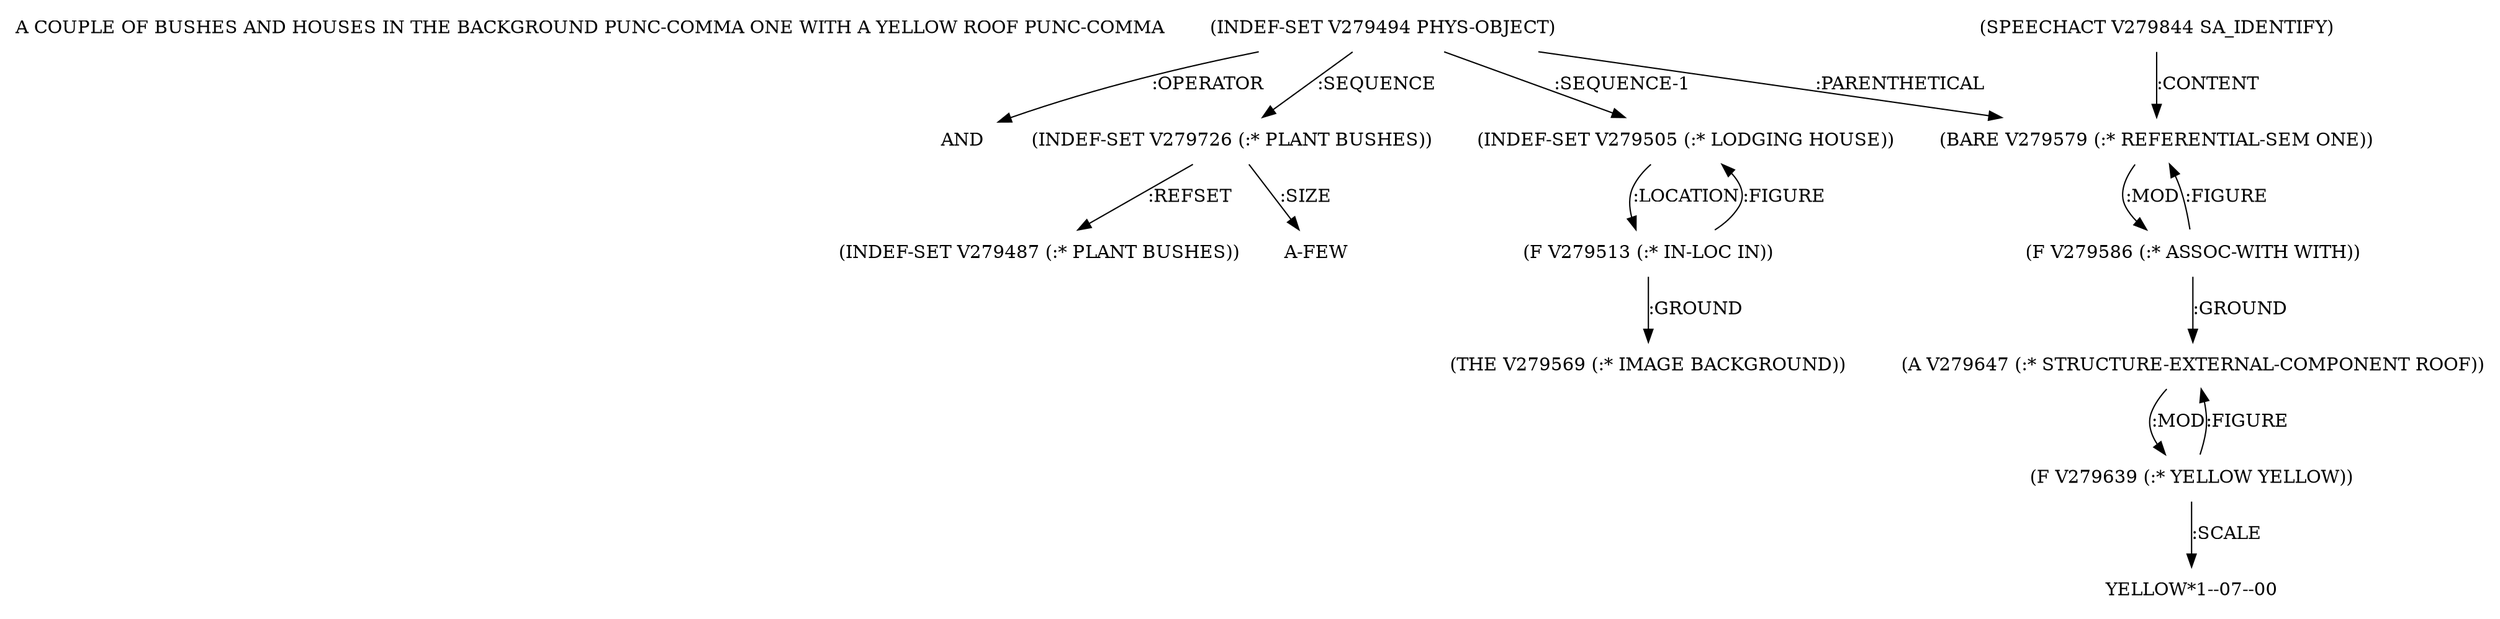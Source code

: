 digraph Terms {
  node [shape=none]
  "A COUPLE OF BUSHES AND HOUSES IN THE BACKGROUND PUNC-COMMA ONE WITH A YELLOW ROOF PUNC-COMMA"
  "V279494" [label="(INDEF-SET V279494 PHYS-OBJECT)"]
  "V279494" -> "V279579" [label=":PARENTHETICAL"]
  "V279494" -> "NT281527" [label=":OPERATOR"]
  "NT281527" [label="AND"]
  "V279494" -> "V279726" [label=":SEQUENCE"]
  "V279494" -> "V279505" [label=":SEQUENCE-1"]
  "V279726" [label="(INDEF-SET V279726 (:* PLANT BUSHES))"]
  "V279726" -> "V279487" [label=":REFSET"]
  "V279726" -> "NT281528" [label=":SIZE"]
  "NT281528" [label="A-FEW"]
  "V279487" [label="(INDEF-SET V279487 (:* PLANT BUSHES))"]
  "V279505" [label="(INDEF-SET V279505 (:* LODGING HOUSE))"]
  "V279505" -> "V279513" [label=":LOCATION"]
  "V279513" [label="(F V279513 (:* IN-LOC IN))"]
  "V279513" -> "V279569" [label=":GROUND"]
  "V279513" -> "V279505" [label=":FIGURE"]
  "V279569" [label="(THE V279569 (:* IMAGE BACKGROUND))"]
  "V279844" [label="(SPEECHACT V279844 SA_IDENTIFY)"]
  "V279844" -> "V279579" [label=":CONTENT"]
  "V279579" [label="(BARE V279579 (:* REFERENTIAL-SEM ONE))"]
  "V279579" -> "V279586" [label=":MOD"]
  "V279586" [label="(F V279586 (:* ASSOC-WITH WITH))"]
  "V279586" -> "V279647" [label=":GROUND"]
  "V279586" -> "V279579" [label=":FIGURE"]
  "V279647" [label="(A V279647 (:* STRUCTURE-EXTERNAL-COMPONENT ROOF))"]
  "V279647" -> "V279639" [label=":MOD"]
  "V279639" [label="(F V279639 (:* YELLOW YELLOW))"]
  "V279639" -> "V279647" [label=":FIGURE"]
  "V279639" -> "NT281529" [label=":SCALE"]
  "NT281529" [label="YELLOW*1--07--00"]
}
